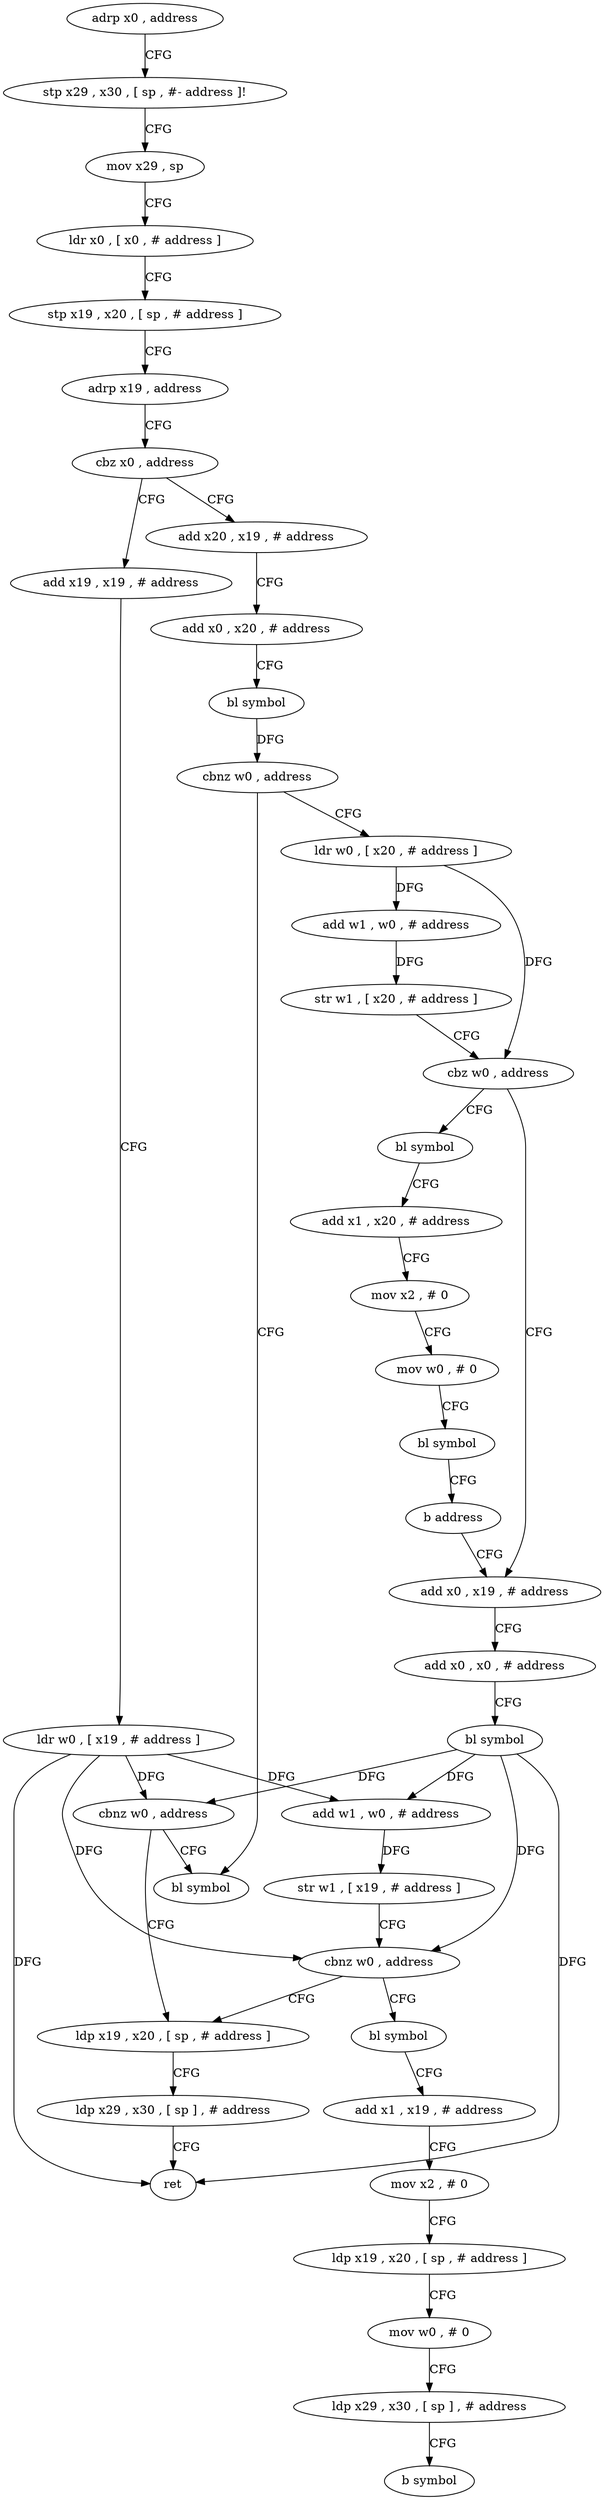 digraph "func" {
"164016" [label = "adrp x0 , address" ]
"164020" [label = "stp x29 , x30 , [ sp , #- address ]!" ]
"164024" [label = "mov x29 , sp" ]
"164028" [label = "ldr x0 , [ x0 , # address ]" ]
"164032" [label = "stp x19 , x20 , [ sp , # address ]" ]
"164036" [label = "adrp x19 , address" ]
"164040" [label = "cbz x0 , address" ]
"164128" [label = "add x19 , x19 , # address" ]
"164044" [label = "add x20 , x19 , # address" ]
"164132" [label = "ldr w0 , [ x19 , # address ]" ]
"164136" [label = "add w1 , w0 , # address" ]
"164140" [label = "str w1 , [ x19 , # address ]" ]
"164144" [label = "cbnz w0 , address" ]
"164092" [label = "ldp x19 , x20 , [ sp , # address ]" ]
"164148" [label = "bl symbol" ]
"164048" [label = "add x0 , x20 , # address" ]
"164052" [label = "bl symbol" ]
"164056" [label = "cbnz w0 , address" ]
"164176" [label = "bl symbol" ]
"164060" [label = "ldr w0 , [ x20 , # address ]" ]
"164096" [label = "ldp x29 , x30 , [ sp ] , # address" ]
"164100" [label = "ret" ]
"164152" [label = "add x1 , x19 , # address" ]
"164156" [label = "mov x2 , # 0" ]
"164160" [label = "ldp x19 , x20 , [ sp , # address ]" ]
"164164" [label = "mov w0 , # 0" ]
"164168" [label = "ldp x29 , x30 , [ sp ] , # address" ]
"164172" [label = "b symbol" ]
"164064" [label = "add w1 , w0 , # address" ]
"164068" [label = "str w1 , [ x20 , # address ]" ]
"164072" [label = "cbz w0 , address" ]
"164104" [label = "bl symbol" ]
"164076" [label = "add x0 , x19 , # address" ]
"164108" [label = "add x1 , x20 , # address" ]
"164112" [label = "mov x2 , # 0" ]
"164116" [label = "mov w0 , # 0" ]
"164120" [label = "bl symbol" ]
"164124" [label = "b address" ]
"164080" [label = "add x0 , x0 , # address" ]
"164084" [label = "bl symbol" ]
"164088" [label = "cbnz w0 , address" ]
"164016" -> "164020" [ label = "CFG" ]
"164020" -> "164024" [ label = "CFG" ]
"164024" -> "164028" [ label = "CFG" ]
"164028" -> "164032" [ label = "CFG" ]
"164032" -> "164036" [ label = "CFG" ]
"164036" -> "164040" [ label = "CFG" ]
"164040" -> "164128" [ label = "CFG" ]
"164040" -> "164044" [ label = "CFG" ]
"164128" -> "164132" [ label = "CFG" ]
"164044" -> "164048" [ label = "CFG" ]
"164132" -> "164136" [ label = "DFG" ]
"164132" -> "164144" [ label = "DFG" ]
"164132" -> "164100" [ label = "DFG" ]
"164132" -> "164088" [ label = "DFG" ]
"164136" -> "164140" [ label = "DFG" ]
"164140" -> "164144" [ label = "CFG" ]
"164144" -> "164092" [ label = "CFG" ]
"164144" -> "164148" [ label = "CFG" ]
"164092" -> "164096" [ label = "CFG" ]
"164148" -> "164152" [ label = "CFG" ]
"164048" -> "164052" [ label = "CFG" ]
"164052" -> "164056" [ label = "DFG" ]
"164056" -> "164176" [ label = "CFG" ]
"164056" -> "164060" [ label = "CFG" ]
"164060" -> "164064" [ label = "DFG" ]
"164060" -> "164072" [ label = "DFG" ]
"164096" -> "164100" [ label = "CFG" ]
"164152" -> "164156" [ label = "CFG" ]
"164156" -> "164160" [ label = "CFG" ]
"164160" -> "164164" [ label = "CFG" ]
"164164" -> "164168" [ label = "CFG" ]
"164168" -> "164172" [ label = "CFG" ]
"164064" -> "164068" [ label = "DFG" ]
"164068" -> "164072" [ label = "CFG" ]
"164072" -> "164104" [ label = "CFG" ]
"164072" -> "164076" [ label = "CFG" ]
"164104" -> "164108" [ label = "CFG" ]
"164076" -> "164080" [ label = "CFG" ]
"164108" -> "164112" [ label = "CFG" ]
"164112" -> "164116" [ label = "CFG" ]
"164116" -> "164120" [ label = "CFG" ]
"164120" -> "164124" [ label = "CFG" ]
"164124" -> "164076" [ label = "CFG" ]
"164080" -> "164084" [ label = "CFG" ]
"164084" -> "164088" [ label = "DFG" ]
"164084" -> "164136" [ label = "DFG" ]
"164084" -> "164144" [ label = "DFG" ]
"164084" -> "164100" [ label = "DFG" ]
"164088" -> "164176" [ label = "CFG" ]
"164088" -> "164092" [ label = "CFG" ]
}
